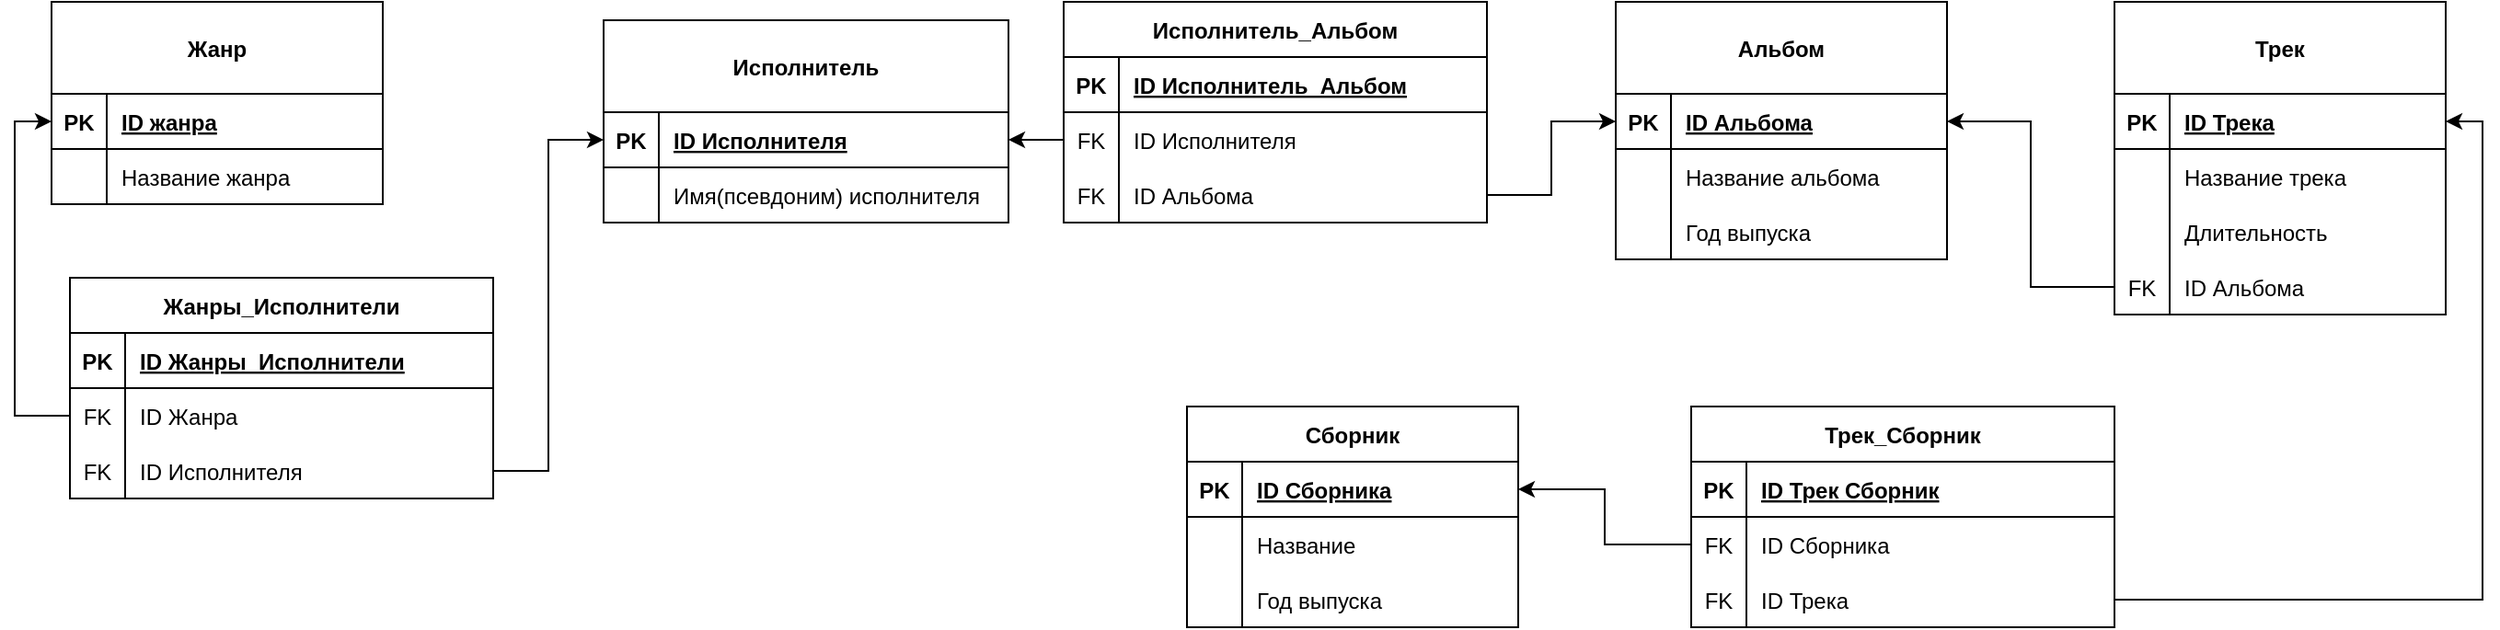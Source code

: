 <mxfile version="20.8.23" type="device"><diagram name="Страница 1" id="XYlD1JR10VGH5beGgVKQ"><mxGraphModel dx="1354" dy="695" grid="1" gridSize="10" guides="1" tooltips="1" connect="1" arrows="1" fold="1" page="1" pageScale="1" pageWidth="827" pageHeight="1169" math="0" shadow="0"><root><mxCell id="0"/><mxCell id="1" parent="0"/><mxCell id="0hJNyrFnqIxg5nr6Ovg5-92" value="Жанр" style="shape=table;startSize=50;container=1;collapsible=1;childLayout=tableLayout;fixedRows=1;rowLines=0;fontStyle=1;align=center;resizeLast=1;" parent="1" vertex="1"><mxGeometry x="30" y="50" width="180" height="110" as="geometry"/></mxCell><mxCell id="0hJNyrFnqIxg5nr6Ovg5-93" value="" style="shape=tableRow;horizontal=0;startSize=0;swimlaneHead=0;swimlaneBody=0;fillColor=none;collapsible=0;dropTarget=0;points=[[0,0.5],[1,0.5]];portConstraint=eastwest;top=0;left=0;right=0;bottom=1;" parent="0hJNyrFnqIxg5nr6Ovg5-92" vertex="1"><mxGeometry y="50" width="180" height="30" as="geometry"/></mxCell><mxCell id="0hJNyrFnqIxg5nr6Ovg5-94" value="PK" style="shape=partialRectangle;connectable=0;fillColor=none;top=0;left=0;bottom=0;right=0;fontStyle=1;overflow=hidden;" parent="0hJNyrFnqIxg5nr6Ovg5-93" vertex="1"><mxGeometry width="30" height="30" as="geometry"><mxRectangle width="30" height="30" as="alternateBounds"/></mxGeometry></mxCell><mxCell id="0hJNyrFnqIxg5nr6Ovg5-95" value="ID жанра" style="shape=partialRectangle;connectable=0;fillColor=none;top=0;left=0;bottom=0;right=0;align=left;spacingLeft=6;fontStyle=5;overflow=hidden;" parent="0hJNyrFnqIxg5nr6Ovg5-93" vertex="1"><mxGeometry x="30" width="150" height="30" as="geometry"><mxRectangle width="150" height="30" as="alternateBounds"/></mxGeometry></mxCell><mxCell id="0hJNyrFnqIxg5nr6Ovg5-96" value="" style="shape=tableRow;horizontal=0;startSize=0;swimlaneHead=0;swimlaneBody=0;fillColor=none;collapsible=0;dropTarget=0;points=[[0,0.5],[1,0.5]];portConstraint=eastwest;top=0;left=0;right=0;bottom=0;" parent="0hJNyrFnqIxg5nr6Ovg5-92" vertex="1"><mxGeometry y="80" width="180" height="30" as="geometry"/></mxCell><mxCell id="0hJNyrFnqIxg5nr6Ovg5-97" value="" style="shape=partialRectangle;connectable=0;fillColor=none;top=0;left=0;bottom=0;right=0;editable=1;overflow=hidden;" parent="0hJNyrFnqIxg5nr6Ovg5-96" vertex="1"><mxGeometry width="30" height="30" as="geometry"><mxRectangle width="30" height="30" as="alternateBounds"/></mxGeometry></mxCell><mxCell id="0hJNyrFnqIxg5nr6Ovg5-98" value="Название жанра" style="shape=partialRectangle;connectable=0;fillColor=none;top=0;left=0;bottom=0;right=0;align=left;spacingLeft=6;overflow=hidden;" parent="0hJNyrFnqIxg5nr6Ovg5-96" vertex="1"><mxGeometry x="30" width="150" height="30" as="geometry"><mxRectangle width="150" height="30" as="alternateBounds"/></mxGeometry></mxCell><mxCell id="0hJNyrFnqIxg5nr6Ovg5-118" value="Исполнитель" style="shape=table;startSize=50;container=1;collapsible=1;childLayout=tableLayout;fixedRows=1;rowLines=0;fontStyle=1;align=center;resizeLast=1;" parent="1" vertex="1"><mxGeometry x="330" y="60" width="220" height="110" as="geometry"/></mxCell><mxCell id="0hJNyrFnqIxg5nr6Ovg5-119" value="" style="shape=tableRow;horizontal=0;startSize=0;swimlaneHead=0;swimlaneBody=0;fillColor=none;collapsible=0;dropTarget=0;points=[[0,0.5],[1,0.5]];portConstraint=eastwest;top=0;left=0;right=0;bottom=1;" parent="0hJNyrFnqIxg5nr6Ovg5-118" vertex="1"><mxGeometry y="50" width="220" height="30" as="geometry"/></mxCell><mxCell id="0hJNyrFnqIxg5nr6Ovg5-120" value="PK" style="shape=partialRectangle;connectable=0;fillColor=none;top=0;left=0;bottom=0;right=0;fontStyle=1;overflow=hidden;" parent="0hJNyrFnqIxg5nr6Ovg5-119" vertex="1"><mxGeometry width="30" height="30" as="geometry"><mxRectangle width="30" height="30" as="alternateBounds"/></mxGeometry></mxCell><mxCell id="0hJNyrFnqIxg5nr6Ovg5-121" value="ID Исполнителя" style="shape=partialRectangle;connectable=0;fillColor=none;top=0;left=0;bottom=0;right=0;align=left;spacingLeft=6;fontStyle=5;overflow=hidden;" parent="0hJNyrFnqIxg5nr6Ovg5-119" vertex="1"><mxGeometry x="30" width="190" height="30" as="geometry"><mxRectangle width="190" height="30" as="alternateBounds"/></mxGeometry></mxCell><mxCell id="0hJNyrFnqIxg5nr6Ovg5-122" value="" style="shape=tableRow;horizontal=0;startSize=0;swimlaneHead=0;swimlaneBody=0;fillColor=none;collapsible=0;dropTarget=0;points=[[0,0.5],[1,0.5]];portConstraint=eastwest;top=0;left=0;right=0;bottom=0;" parent="0hJNyrFnqIxg5nr6Ovg5-118" vertex="1"><mxGeometry y="80" width="220" height="30" as="geometry"/></mxCell><mxCell id="0hJNyrFnqIxg5nr6Ovg5-123" value="" style="shape=partialRectangle;connectable=0;fillColor=none;top=0;left=0;bottom=0;right=0;editable=1;overflow=hidden;" parent="0hJNyrFnqIxg5nr6Ovg5-122" vertex="1"><mxGeometry width="30" height="30" as="geometry"><mxRectangle width="30" height="30" as="alternateBounds"/></mxGeometry></mxCell><mxCell id="0hJNyrFnqIxg5nr6Ovg5-124" value="Имя(псевдоним) исполнителя" style="shape=partialRectangle;connectable=0;fillColor=none;top=0;left=0;bottom=0;right=0;align=left;spacingLeft=6;overflow=hidden;" parent="0hJNyrFnqIxg5nr6Ovg5-122" vertex="1"><mxGeometry x="30" width="190" height="30" as="geometry"><mxRectangle width="190" height="30" as="alternateBounds"/></mxGeometry></mxCell><mxCell id="0hJNyrFnqIxg5nr6Ovg5-131" value="Альбом" style="shape=table;startSize=50;container=1;collapsible=1;childLayout=tableLayout;fixedRows=1;rowLines=0;fontStyle=1;align=center;resizeLast=1;" parent="1" vertex="1"><mxGeometry x="880" y="50" width="180" height="140" as="geometry"/></mxCell><mxCell id="0hJNyrFnqIxg5nr6Ovg5-132" value="" style="shape=tableRow;horizontal=0;startSize=0;swimlaneHead=0;swimlaneBody=0;fillColor=none;collapsible=0;dropTarget=0;points=[[0,0.5],[1,0.5]];portConstraint=eastwest;top=0;left=0;right=0;bottom=1;" parent="0hJNyrFnqIxg5nr6Ovg5-131" vertex="1"><mxGeometry y="50" width="180" height="30" as="geometry"/></mxCell><mxCell id="0hJNyrFnqIxg5nr6Ovg5-133" value="PK" style="shape=partialRectangle;connectable=0;fillColor=none;top=0;left=0;bottom=0;right=0;fontStyle=1;overflow=hidden;" parent="0hJNyrFnqIxg5nr6Ovg5-132" vertex="1"><mxGeometry width="30" height="30" as="geometry"><mxRectangle width="30" height="30" as="alternateBounds"/></mxGeometry></mxCell><mxCell id="0hJNyrFnqIxg5nr6Ovg5-134" value="ID Альбома" style="shape=partialRectangle;connectable=0;fillColor=none;top=0;left=0;bottom=0;right=0;align=left;spacingLeft=6;fontStyle=5;overflow=hidden;" parent="0hJNyrFnqIxg5nr6Ovg5-132" vertex="1"><mxGeometry x="30" width="150" height="30" as="geometry"><mxRectangle width="150" height="30" as="alternateBounds"/></mxGeometry></mxCell><mxCell id="0hJNyrFnqIxg5nr6Ovg5-135" value="" style="shape=tableRow;horizontal=0;startSize=0;swimlaneHead=0;swimlaneBody=0;fillColor=none;collapsible=0;dropTarget=0;points=[[0,0.5],[1,0.5]];portConstraint=eastwest;top=0;left=0;right=0;bottom=0;" parent="0hJNyrFnqIxg5nr6Ovg5-131" vertex="1"><mxGeometry y="80" width="180" height="30" as="geometry"/></mxCell><mxCell id="0hJNyrFnqIxg5nr6Ovg5-136" value="" style="shape=partialRectangle;connectable=0;fillColor=none;top=0;left=0;bottom=0;right=0;editable=1;overflow=hidden;" parent="0hJNyrFnqIxg5nr6Ovg5-135" vertex="1"><mxGeometry width="30" height="30" as="geometry"><mxRectangle width="30" height="30" as="alternateBounds"/></mxGeometry></mxCell><mxCell id="0hJNyrFnqIxg5nr6Ovg5-137" value="Название альбома" style="shape=partialRectangle;connectable=0;fillColor=none;top=0;left=0;bottom=0;right=0;align=left;spacingLeft=6;overflow=hidden;" parent="0hJNyrFnqIxg5nr6Ovg5-135" vertex="1"><mxGeometry x="30" width="150" height="30" as="geometry"><mxRectangle width="150" height="30" as="alternateBounds"/></mxGeometry></mxCell><mxCell id="0hJNyrFnqIxg5nr6Ovg5-138" value="" style="shape=tableRow;horizontal=0;startSize=0;swimlaneHead=0;swimlaneBody=0;fillColor=none;collapsible=0;dropTarget=0;points=[[0,0.5],[1,0.5]];portConstraint=eastwest;top=0;left=0;right=0;bottom=0;" parent="0hJNyrFnqIxg5nr6Ovg5-131" vertex="1"><mxGeometry y="110" width="180" height="30" as="geometry"/></mxCell><mxCell id="0hJNyrFnqIxg5nr6Ovg5-139" value="" style="shape=partialRectangle;connectable=0;fillColor=none;top=0;left=0;bottom=0;right=0;editable=1;overflow=hidden;" parent="0hJNyrFnqIxg5nr6Ovg5-138" vertex="1"><mxGeometry width="30" height="30" as="geometry"><mxRectangle width="30" height="30" as="alternateBounds"/></mxGeometry></mxCell><mxCell id="0hJNyrFnqIxg5nr6Ovg5-140" value="Год выпуска" style="shape=partialRectangle;connectable=0;fillColor=none;top=0;left=0;bottom=0;right=0;align=left;spacingLeft=6;overflow=hidden;" parent="0hJNyrFnqIxg5nr6Ovg5-138" vertex="1"><mxGeometry x="30" width="150" height="30" as="geometry"><mxRectangle width="150" height="30" as="alternateBounds"/></mxGeometry></mxCell><mxCell id="0hJNyrFnqIxg5nr6Ovg5-144" value="Трек" style="shape=table;startSize=50;container=1;collapsible=1;childLayout=tableLayout;fixedRows=1;rowLines=0;fontStyle=1;align=center;resizeLast=1;" parent="1" vertex="1"><mxGeometry x="1151" y="50" width="180" height="170" as="geometry"/></mxCell><mxCell id="0hJNyrFnqIxg5nr6Ovg5-145" value="" style="shape=tableRow;horizontal=0;startSize=0;swimlaneHead=0;swimlaneBody=0;fillColor=none;collapsible=0;dropTarget=0;points=[[0,0.5],[1,0.5]];portConstraint=eastwest;top=0;left=0;right=0;bottom=1;" parent="0hJNyrFnqIxg5nr6Ovg5-144" vertex="1"><mxGeometry y="50" width="180" height="30" as="geometry"/></mxCell><mxCell id="0hJNyrFnqIxg5nr6Ovg5-146" value="PK" style="shape=partialRectangle;connectable=0;fillColor=none;top=0;left=0;bottom=0;right=0;fontStyle=1;overflow=hidden;" parent="0hJNyrFnqIxg5nr6Ovg5-145" vertex="1"><mxGeometry width="30" height="30" as="geometry"><mxRectangle width="30" height="30" as="alternateBounds"/></mxGeometry></mxCell><mxCell id="0hJNyrFnqIxg5nr6Ovg5-147" value="ID Трека" style="shape=partialRectangle;connectable=0;fillColor=none;top=0;left=0;bottom=0;right=0;align=left;spacingLeft=6;fontStyle=5;overflow=hidden;" parent="0hJNyrFnqIxg5nr6Ovg5-145" vertex="1"><mxGeometry x="30" width="150" height="30" as="geometry"><mxRectangle width="150" height="30" as="alternateBounds"/></mxGeometry></mxCell><mxCell id="0hJNyrFnqIxg5nr6Ovg5-148" value="" style="shape=tableRow;horizontal=0;startSize=0;swimlaneHead=0;swimlaneBody=0;fillColor=none;collapsible=0;dropTarget=0;points=[[0,0.5],[1,0.5]];portConstraint=eastwest;top=0;left=0;right=0;bottom=0;" parent="0hJNyrFnqIxg5nr6Ovg5-144" vertex="1"><mxGeometry y="80" width="180" height="30" as="geometry"/></mxCell><mxCell id="0hJNyrFnqIxg5nr6Ovg5-149" value="" style="shape=partialRectangle;connectable=0;fillColor=none;top=0;left=0;bottom=0;right=0;editable=1;overflow=hidden;" parent="0hJNyrFnqIxg5nr6Ovg5-148" vertex="1"><mxGeometry width="30" height="30" as="geometry"><mxRectangle width="30" height="30" as="alternateBounds"/></mxGeometry></mxCell><mxCell id="0hJNyrFnqIxg5nr6Ovg5-150" value="Название трека" style="shape=partialRectangle;connectable=0;fillColor=none;top=0;left=0;bottom=0;right=0;align=left;spacingLeft=6;overflow=hidden;" parent="0hJNyrFnqIxg5nr6Ovg5-148" vertex="1"><mxGeometry x="30" width="150" height="30" as="geometry"><mxRectangle width="150" height="30" as="alternateBounds"/></mxGeometry></mxCell><mxCell id="0hJNyrFnqIxg5nr6Ovg5-151" value="" style="shape=tableRow;horizontal=0;startSize=0;swimlaneHead=0;swimlaneBody=0;fillColor=none;collapsible=0;dropTarget=0;points=[[0,0.5],[1,0.5]];portConstraint=eastwest;top=0;left=0;right=0;bottom=0;" parent="0hJNyrFnqIxg5nr6Ovg5-144" vertex="1"><mxGeometry y="110" width="180" height="30" as="geometry"/></mxCell><mxCell id="0hJNyrFnqIxg5nr6Ovg5-152" value="" style="shape=partialRectangle;connectable=0;fillColor=none;top=0;left=0;bottom=0;right=0;editable=1;overflow=hidden;" parent="0hJNyrFnqIxg5nr6Ovg5-151" vertex="1"><mxGeometry width="30" height="30" as="geometry"><mxRectangle width="30" height="30" as="alternateBounds"/></mxGeometry></mxCell><mxCell id="0hJNyrFnqIxg5nr6Ovg5-153" value="Длительность" style="shape=partialRectangle;connectable=0;fillColor=none;top=0;left=0;bottom=0;right=0;align=left;spacingLeft=6;overflow=hidden;" parent="0hJNyrFnqIxg5nr6Ovg5-151" vertex="1"><mxGeometry x="30" width="150" height="30" as="geometry"><mxRectangle width="150" height="30" as="alternateBounds"/></mxGeometry></mxCell><mxCell id="0hJNyrFnqIxg5nr6Ovg5-154" value="" style="shape=tableRow;horizontal=0;startSize=0;swimlaneHead=0;swimlaneBody=0;fillColor=none;collapsible=0;dropTarget=0;points=[[0,0.5],[1,0.5]];portConstraint=eastwest;top=0;left=0;right=0;bottom=0;" parent="0hJNyrFnqIxg5nr6Ovg5-144" vertex="1"><mxGeometry y="140" width="180" height="30" as="geometry"/></mxCell><mxCell id="0hJNyrFnqIxg5nr6Ovg5-155" value="FK" style="shape=partialRectangle;connectable=0;fillColor=none;top=0;left=0;bottom=0;right=0;editable=1;overflow=hidden;" parent="0hJNyrFnqIxg5nr6Ovg5-154" vertex="1"><mxGeometry width="30" height="30" as="geometry"><mxRectangle width="30" height="30" as="alternateBounds"/></mxGeometry></mxCell><mxCell id="0hJNyrFnqIxg5nr6Ovg5-156" value="ID Альбома" style="shape=partialRectangle;connectable=0;fillColor=none;top=0;left=0;bottom=0;right=0;align=left;spacingLeft=6;overflow=hidden;" parent="0hJNyrFnqIxg5nr6Ovg5-154" vertex="1"><mxGeometry x="30" width="150" height="30" as="geometry"><mxRectangle width="150" height="30" as="alternateBounds"/></mxGeometry></mxCell><mxCell id="PmVSgTgVtKBbLs7k_0h_-1" value="Сборник" style="shape=table;startSize=30;container=1;collapsible=1;childLayout=tableLayout;fixedRows=1;rowLines=0;fontStyle=1;align=center;resizeLast=1;" parent="1" vertex="1"><mxGeometry x="647" y="270" width="180.0" height="120" as="geometry"/></mxCell><mxCell id="PmVSgTgVtKBbLs7k_0h_-2" value="" style="shape=tableRow;horizontal=0;startSize=0;swimlaneHead=0;swimlaneBody=0;fillColor=none;collapsible=0;dropTarget=0;points=[[0,0.5],[1,0.5]];portConstraint=eastwest;top=0;left=0;right=0;bottom=1;" parent="PmVSgTgVtKBbLs7k_0h_-1" vertex="1"><mxGeometry y="30" width="180.0" height="30" as="geometry"/></mxCell><mxCell id="PmVSgTgVtKBbLs7k_0h_-3" value="PK" style="shape=partialRectangle;connectable=0;fillColor=none;top=0;left=0;bottom=0;right=0;fontStyle=1;overflow=hidden;" parent="PmVSgTgVtKBbLs7k_0h_-2" vertex="1"><mxGeometry width="30" height="30" as="geometry"><mxRectangle width="30" height="30" as="alternateBounds"/></mxGeometry></mxCell><mxCell id="PmVSgTgVtKBbLs7k_0h_-4" value="ID Сборника" style="shape=partialRectangle;connectable=0;fillColor=none;top=0;left=0;bottom=0;right=0;align=left;spacingLeft=6;fontStyle=5;overflow=hidden;" parent="PmVSgTgVtKBbLs7k_0h_-2" vertex="1"><mxGeometry x="30" width="150.0" height="30" as="geometry"><mxRectangle width="150.0" height="30" as="alternateBounds"/></mxGeometry></mxCell><mxCell id="PmVSgTgVtKBbLs7k_0h_-5" value="" style="shape=tableRow;horizontal=0;startSize=0;swimlaneHead=0;swimlaneBody=0;fillColor=none;collapsible=0;dropTarget=0;points=[[0,0.5],[1,0.5]];portConstraint=eastwest;top=0;left=0;right=0;bottom=0;" parent="PmVSgTgVtKBbLs7k_0h_-1" vertex="1"><mxGeometry y="60" width="180.0" height="30" as="geometry"/></mxCell><mxCell id="PmVSgTgVtKBbLs7k_0h_-6" value="" style="shape=partialRectangle;connectable=0;fillColor=none;top=0;left=0;bottom=0;right=0;editable=1;overflow=hidden;" parent="PmVSgTgVtKBbLs7k_0h_-5" vertex="1"><mxGeometry width="30" height="30" as="geometry"><mxRectangle width="30" height="30" as="alternateBounds"/></mxGeometry></mxCell><mxCell id="PmVSgTgVtKBbLs7k_0h_-7" value="Название" style="shape=partialRectangle;connectable=0;fillColor=none;top=0;left=0;bottom=0;right=0;align=left;spacingLeft=6;overflow=hidden;" parent="PmVSgTgVtKBbLs7k_0h_-5" vertex="1"><mxGeometry x="30" width="150.0" height="30" as="geometry"><mxRectangle width="150.0" height="30" as="alternateBounds"/></mxGeometry></mxCell><mxCell id="PmVSgTgVtKBbLs7k_0h_-8" value="" style="shape=tableRow;horizontal=0;startSize=0;swimlaneHead=0;swimlaneBody=0;fillColor=none;collapsible=0;dropTarget=0;points=[[0,0.5],[1,0.5]];portConstraint=eastwest;top=0;left=0;right=0;bottom=0;" parent="PmVSgTgVtKBbLs7k_0h_-1" vertex="1"><mxGeometry y="90" width="180.0" height="30" as="geometry"/></mxCell><mxCell id="PmVSgTgVtKBbLs7k_0h_-9" value="" style="shape=partialRectangle;connectable=0;fillColor=none;top=0;left=0;bottom=0;right=0;editable=1;overflow=hidden;" parent="PmVSgTgVtKBbLs7k_0h_-8" vertex="1"><mxGeometry width="30" height="30" as="geometry"><mxRectangle width="30" height="30" as="alternateBounds"/></mxGeometry></mxCell><mxCell id="PmVSgTgVtKBbLs7k_0h_-10" value="Год выпуска" style="shape=partialRectangle;connectable=0;fillColor=none;top=0;left=0;bottom=0;right=0;align=left;spacingLeft=6;overflow=hidden;" parent="PmVSgTgVtKBbLs7k_0h_-8" vertex="1"><mxGeometry x="30" width="150.0" height="30" as="geometry"><mxRectangle width="150.0" height="30" as="alternateBounds"/></mxGeometry></mxCell><mxCell id="PmVSgTgVtKBbLs7k_0h_-24" value="Жанры_Исполнители" style="shape=table;startSize=30;container=1;collapsible=1;childLayout=tableLayout;fixedRows=1;rowLines=0;fontStyle=1;align=center;resizeLast=1;" parent="1" vertex="1"><mxGeometry x="40" y="200" width="230" height="120" as="geometry"/></mxCell><mxCell id="PmVSgTgVtKBbLs7k_0h_-25" value="" style="shape=tableRow;horizontal=0;startSize=0;swimlaneHead=0;swimlaneBody=0;fillColor=none;collapsible=0;dropTarget=0;points=[[0,0.5],[1,0.5]];portConstraint=eastwest;top=0;left=0;right=0;bottom=1;" parent="PmVSgTgVtKBbLs7k_0h_-24" vertex="1"><mxGeometry y="30" width="230" height="30" as="geometry"/></mxCell><mxCell id="PmVSgTgVtKBbLs7k_0h_-26" value="PK" style="shape=partialRectangle;connectable=0;fillColor=none;top=0;left=0;bottom=0;right=0;fontStyle=1;overflow=hidden;" parent="PmVSgTgVtKBbLs7k_0h_-25" vertex="1"><mxGeometry width="30" height="30" as="geometry"><mxRectangle width="30" height="30" as="alternateBounds"/></mxGeometry></mxCell><mxCell id="PmVSgTgVtKBbLs7k_0h_-27" value="ID Жанры_Исполнители" style="shape=partialRectangle;connectable=0;fillColor=none;top=0;left=0;bottom=0;right=0;align=left;spacingLeft=6;fontStyle=5;overflow=hidden;" parent="PmVSgTgVtKBbLs7k_0h_-25" vertex="1"><mxGeometry x="30" width="200" height="30" as="geometry"><mxRectangle width="200" height="30" as="alternateBounds"/></mxGeometry></mxCell><mxCell id="PmVSgTgVtKBbLs7k_0h_-28" value="" style="shape=tableRow;horizontal=0;startSize=0;swimlaneHead=0;swimlaneBody=0;fillColor=none;collapsible=0;dropTarget=0;points=[[0,0.5],[1,0.5]];portConstraint=eastwest;top=0;left=0;right=0;bottom=0;" parent="PmVSgTgVtKBbLs7k_0h_-24" vertex="1"><mxGeometry y="60" width="230" height="30" as="geometry"/></mxCell><mxCell id="PmVSgTgVtKBbLs7k_0h_-29" value="FK" style="shape=partialRectangle;connectable=0;fillColor=none;top=0;left=0;bottom=0;right=0;editable=1;overflow=hidden;" parent="PmVSgTgVtKBbLs7k_0h_-28" vertex="1"><mxGeometry width="30" height="30" as="geometry"><mxRectangle width="30" height="30" as="alternateBounds"/></mxGeometry></mxCell><mxCell id="PmVSgTgVtKBbLs7k_0h_-30" value="ID Жанра" style="shape=partialRectangle;connectable=0;fillColor=none;top=0;left=0;bottom=0;right=0;align=left;spacingLeft=6;overflow=hidden;" parent="PmVSgTgVtKBbLs7k_0h_-28" vertex="1"><mxGeometry x="30" width="200" height="30" as="geometry"><mxRectangle width="200" height="30" as="alternateBounds"/></mxGeometry></mxCell><mxCell id="PmVSgTgVtKBbLs7k_0h_-31" value="" style="shape=tableRow;horizontal=0;startSize=0;swimlaneHead=0;swimlaneBody=0;fillColor=none;collapsible=0;dropTarget=0;points=[[0,0.5],[1,0.5]];portConstraint=eastwest;top=0;left=0;right=0;bottom=0;" parent="PmVSgTgVtKBbLs7k_0h_-24" vertex="1"><mxGeometry y="90" width="230" height="30" as="geometry"/></mxCell><mxCell id="PmVSgTgVtKBbLs7k_0h_-32" value="FK" style="shape=partialRectangle;connectable=0;fillColor=none;top=0;left=0;bottom=0;right=0;editable=1;overflow=hidden;" parent="PmVSgTgVtKBbLs7k_0h_-31" vertex="1"><mxGeometry width="30" height="30" as="geometry"><mxRectangle width="30" height="30" as="alternateBounds"/></mxGeometry></mxCell><mxCell id="PmVSgTgVtKBbLs7k_0h_-33" value="ID Исполнителя" style="shape=partialRectangle;connectable=0;fillColor=none;top=0;left=0;bottom=0;right=0;align=left;spacingLeft=6;overflow=hidden;" parent="PmVSgTgVtKBbLs7k_0h_-31" vertex="1"><mxGeometry x="30" width="200" height="30" as="geometry"><mxRectangle width="200" height="30" as="alternateBounds"/></mxGeometry></mxCell><mxCell id="PmVSgTgVtKBbLs7k_0h_-37" style="edgeStyle=orthogonalEdgeStyle;rounded=0;orthogonalLoop=1;jettySize=auto;html=1;entryX=0;entryY=0.5;entryDx=0;entryDy=0;" parent="1" source="PmVSgTgVtKBbLs7k_0h_-28" target="0hJNyrFnqIxg5nr6Ovg5-93" edge="1"><mxGeometry relative="1" as="geometry"/></mxCell><mxCell id="PmVSgTgVtKBbLs7k_0h_-38" style="edgeStyle=orthogonalEdgeStyle;rounded=0;orthogonalLoop=1;jettySize=auto;html=1;entryX=0;entryY=0.5;entryDx=0;entryDy=0;" parent="1" source="PmVSgTgVtKBbLs7k_0h_-31" target="0hJNyrFnqIxg5nr6Ovg5-119" edge="1"><mxGeometry relative="1" as="geometry"/></mxCell><mxCell id="PmVSgTgVtKBbLs7k_0h_-39" value="Исполнитель_Альбом" style="shape=table;startSize=30;container=1;collapsible=1;childLayout=tableLayout;fixedRows=1;rowLines=0;fontStyle=1;align=center;resizeLast=1;" parent="1" vertex="1"><mxGeometry x="580" y="50" width="230" height="120" as="geometry"/></mxCell><mxCell id="PmVSgTgVtKBbLs7k_0h_-40" value="" style="shape=tableRow;horizontal=0;startSize=0;swimlaneHead=0;swimlaneBody=0;fillColor=none;collapsible=0;dropTarget=0;points=[[0,0.5],[1,0.5]];portConstraint=eastwest;top=0;left=0;right=0;bottom=1;" parent="PmVSgTgVtKBbLs7k_0h_-39" vertex="1"><mxGeometry y="30" width="230" height="30" as="geometry"/></mxCell><mxCell id="PmVSgTgVtKBbLs7k_0h_-41" value="PK" style="shape=partialRectangle;connectable=0;fillColor=none;top=0;left=0;bottom=0;right=0;fontStyle=1;overflow=hidden;" parent="PmVSgTgVtKBbLs7k_0h_-40" vertex="1"><mxGeometry width="30" height="30" as="geometry"><mxRectangle width="30" height="30" as="alternateBounds"/></mxGeometry></mxCell><mxCell id="PmVSgTgVtKBbLs7k_0h_-42" value="ID Исполнитель_Альбом" style="shape=partialRectangle;connectable=0;fillColor=none;top=0;left=0;bottom=0;right=0;align=left;spacingLeft=6;fontStyle=5;overflow=hidden;" parent="PmVSgTgVtKBbLs7k_0h_-40" vertex="1"><mxGeometry x="30" width="200" height="30" as="geometry"><mxRectangle width="200" height="30" as="alternateBounds"/></mxGeometry></mxCell><mxCell id="PmVSgTgVtKBbLs7k_0h_-43" value="" style="shape=tableRow;horizontal=0;startSize=0;swimlaneHead=0;swimlaneBody=0;fillColor=none;collapsible=0;dropTarget=0;points=[[0,0.5],[1,0.5]];portConstraint=eastwest;top=0;left=0;right=0;bottom=0;" parent="PmVSgTgVtKBbLs7k_0h_-39" vertex="1"><mxGeometry y="60" width="230" height="30" as="geometry"/></mxCell><mxCell id="PmVSgTgVtKBbLs7k_0h_-44" value="FK" style="shape=partialRectangle;connectable=0;fillColor=none;top=0;left=0;bottom=0;right=0;editable=1;overflow=hidden;" parent="PmVSgTgVtKBbLs7k_0h_-43" vertex="1"><mxGeometry width="30" height="30" as="geometry"><mxRectangle width="30" height="30" as="alternateBounds"/></mxGeometry></mxCell><mxCell id="PmVSgTgVtKBbLs7k_0h_-45" value="ID Исполнителя" style="shape=partialRectangle;connectable=0;fillColor=none;top=0;left=0;bottom=0;right=0;align=left;spacingLeft=6;overflow=hidden;" parent="PmVSgTgVtKBbLs7k_0h_-43" vertex="1"><mxGeometry x="30" width="200" height="30" as="geometry"><mxRectangle width="200" height="30" as="alternateBounds"/></mxGeometry></mxCell><mxCell id="PmVSgTgVtKBbLs7k_0h_-46" value="" style="shape=tableRow;horizontal=0;startSize=0;swimlaneHead=0;swimlaneBody=0;fillColor=none;collapsible=0;dropTarget=0;points=[[0,0.5],[1,0.5]];portConstraint=eastwest;top=0;left=0;right=0;bottom=0;" parent="PmVSgTgVtKBbLs7k_0h_-39" vertex="1"><mxGeometry y="90" width="230" height="30" as="geometry"/></mxCell><mxCell id="PmVSgTgVtKBbLs7k_0h_-47" value="FK" style="shape=partialRectangle;connectable=0;fillColor=none;top=0;left=0;bottom=0;right=0;editable=1;overflow=hidden;" parent="PmVSgTgVtKBbLs7k_0h_-46" vertex="1"><mxGeometry width="30" height="30" as="geometry"><mxRectangle width="30" height="30" as="alternateBounds"/></mxGeometry></mxCell><mxCell id="PmVSgTgVtKBbLs7k_0h_-48" value="ID Альбома" style="shape=partialRectangle;connectable=0;fillColor=none;top=0;left=0;bottom=0;right=0;align=left;spacingLeft=6;overflow=hidden;" parent="PmVSgTgVtKBbLs7k_0h_-46" vertex="1"><mxGeometry x="30" width="200" height="30" as="geometry"><mxRectangle width="200" height="30" as="alternateBounds"/></mxGeometry></mxCell><mxCell id="PmVSgTgVtKBbLs7k_0h_-52" style="edgeStyle=orthogonalEdgeStyle;rounded=0;orthogonalLoop=1;jettySize=auto;html=1;exitX=0;exitY=0.5;exitDx=0;exitDy=0;entryX=1;entryY=0.5;entryDx=0;entryDy=0;" parent="1" source="PmVSgTgVtKBbLs7k_0h_-43" target="0hJNyrFnqIxg5nr6Ovg5-119" edge="1"><mxGeometry relative="1" as="geometry"/></mxCell><mxCell id="PmVSgTgVtKBbLs7k_0h_-54" style="edgeStyle=orthogonalEdgeStyle;rounded=0;orthogonalLoop=1;jettySize=auto;html=1;entryX=0;entryY=0.5;entryDx=0;entryDy=0;" parent="1" source="PmVSgTgVtKBbLs7k_0h_-46" target="0hJNyrFnqIxg5nr6Ovg5-132" edge="1"><mxGeometry relative="1" as="geometry"/></mxCell><mxCell id="PmVSgTgVtKBbLs7k_0h_-56" style="edgeStyle=orthogonalEdgeStyle;rounded=0;orthogonalLoop=1;jettySize=auto;html=1;entryX=1;entryY=0.5;entryDx=0;entryDy=0;" parent="1" source="0hJNyrFnqIxg5nr6Ovg5-154" target="0hJNyrFnqIxg5nr6Ovg5-132" edge="1"><mxGeometry relative="1" as="geometry"/></mxCell><mxCell id="dFMIkEMZQspkou97I4kB-14" value="Трек_Сборник" style="shape=table;startSize=30;container=1;collapsible=1;childLayout=tableLayout;fixedRows=1;rowLines=0;fontStyle=1;align=center;resizeLast=1;" vertex="1" parent="1"><mxGeometry x="921" y="270" width="230" height="120" as="geometry"/></mxCell><mxCell id="dFMIkEMZQspkou97I4kB-15" value="" style="shape=tableRow;horizontal=0;startSize=0;swimlaneHead=0;swimlaneBody=0;fillColor=none;collapsible=0;dropTarget=0;points=[[0,0.5],[1,0.5]];portConstraint=eastwest;top=0;left=0;right=0;bottom=1;" vertex="1" parent="dFMIkEMZQspkou97I4kB-14"><mxGeometry y="30" width="230" height="30" as="geometry"/></mxCell><mxCell id="dFMIkEMZQspkou97I4kB-16" value="PK" style="shape=partialRectangle;connectable=0;fillColor=none;top=0;left=0;bottom=0;right=0;fontStyle=1;overflow=hidden;" vertex="1" parent="dFMIkEMZQspkou97I4kB-15"><mxGeometry width="30" height="30" as="geometry"><mxRectangle width="30" height="30" as="alternateBounds"/></mxGeometry></mxCell><mxCell id="dFMIkEMZQspkou97I4kB-17" value="ID Трек Сборник" style="shape=partialRectangle;connectable=0;fillColor=none;top=0;left=0;bottom=0;right=0;align=left;spacingLeft=6;fontStyle=5;overflow=hidden;" vertex="1" parent="dFMIkEMZQspkou97I4kB-15"><mxGeometry x="30" width="200" height="30" as="geometry"><mxRectangle width="200" height="30" as="alternateBounds"/></mxGeometry></mxCell><mxCell id="dFMIkEMZQspkou97I4kB-18" value="" style="shape=tableRow;horizontal=0;startSize=0;swimlaneHead=0;swimlaneBody=0;fillColor=none;collapsible=0;dropTarget=0;points=[[0,0.5],[1,0.5]];portConstraint=eastwest;top=0;left=0;right=0;bottom=0;" vertex="1" parent="dFMIkEMZQspkou97I4kB-14"><mxGeometry y="60" width="230" height="30" as="geometry"/></mxCell><mxCell id="dFMIkEMZQspkou97I4kB-19" value="FK" style="shape=partialRectangle;connectable=0;fillColor=none;top=0;left=0;bottom=0;right=0;editable=1;overflow=hidden;" vertex="1" parent="dFMIkEMZQspkou97I4kB-18"><mxGeometry width="30" height="30" as="geometry"><mxRectangle width="30" height="30" as="alternateBounds"/></mxGeometry></mxCell><mxCell id="dFMIkEMZQspkou97I4kB-20" value="ID Сборника" style="shape=partialRectangle;connectable=0;fillColor=none;top=0;left=0;bottom=0;right=0;align=left;spacingLeft=6;overflow=hidden;" vertex="1" parent="dFMIkEMZQspkou97I4kB-18"><mxGeometry x="30" width="200" height="30" as="geometry"><mxRectangle width="200" height="30" as="alternateBounds"/></mxGeometry></mxCell><mxCell id="dFMIkEMZQspkou97I4kB-21" value="" style="shape=tableRow;horizontal=0;startSize=0;swimlaneHead=0;swimlaneBody=0;fillColor=none;collapsible=0;dropTarget=0;points=[[0,0.5],[1,0.5]];portConstraint=eastwest;top=0;left=0;right=0;bottom=0;" vertex="1" parent="dFMIkEMZQspkou97I4kB-14"><mxGeometry y="90" width="230" height="30" as="geometry"/></mxCell><mxCell id="dFMIkEMZQspkou97I4kB-22" value="FK" style="shape=partialRectangle;connectable=0;fillColor=none;top=0;left=0;bottom=0;right=0;editable=1;overflow=hidden;" vertex="1" parent="dFMIkEMZQspkou97I4kB-21"><mxGeometry width="30" height="30" as="geometry"><mxRectangle width="30" height="30" as="alternateBounds"/></mxGeometry></mxCell><mxCell id="dFMIkEMZQspkou97I4kB-23" value="ID Трека" style="shape=partialRectangle;connectable=0;fillColor=none;top=0;left=0;bottom=0;right=0;align=left;spacingLeft=6;overflow=hidden;" vertex="1" parent="dFMIkEMZQspkou97I4kB-21"><mxGeometry x="30" width="200" height="30" as="geometry"><mxRectangle width="200" height="30" as="alternateBounds"/></mxGeometry></mxCell><mxCell id="dFMIkEMZQspkou97I4kB-24" style="edgeStyle=orthogonalEdgeStyle;rounded=0;orthogonalLoop=1;jettySize=auto;html=1;entryX=1;entryY=0.5;entryDx=0;entryDy=0;" edge="1" parent="1" source="dFMIkEMZQspkou97I4kB-21" target="0hJNyrFnqIxg5nr6Ovg5-145"><mxGeometry relative="1" as="geometry"/></mxCell><mxCell id="dFMIkEMZQspkou97I4kB-25" style="edgeStyle=orthogonalEdgeStyle;rounded=0;orthogonalLoop=1;jettySize=auto;html=1;entryX=1;entryY=0.5;entryDx=0;entryDy=0;" edge="1" parent="1" source="dFMIkEMZQspkou97I4kB-18" target="PmVSgTgVtKBbLs7k_0h_-2"><mxGeometry relative="1" as="geometry"/></mxCell></root></mxGraphModel></diagram></mxfile>